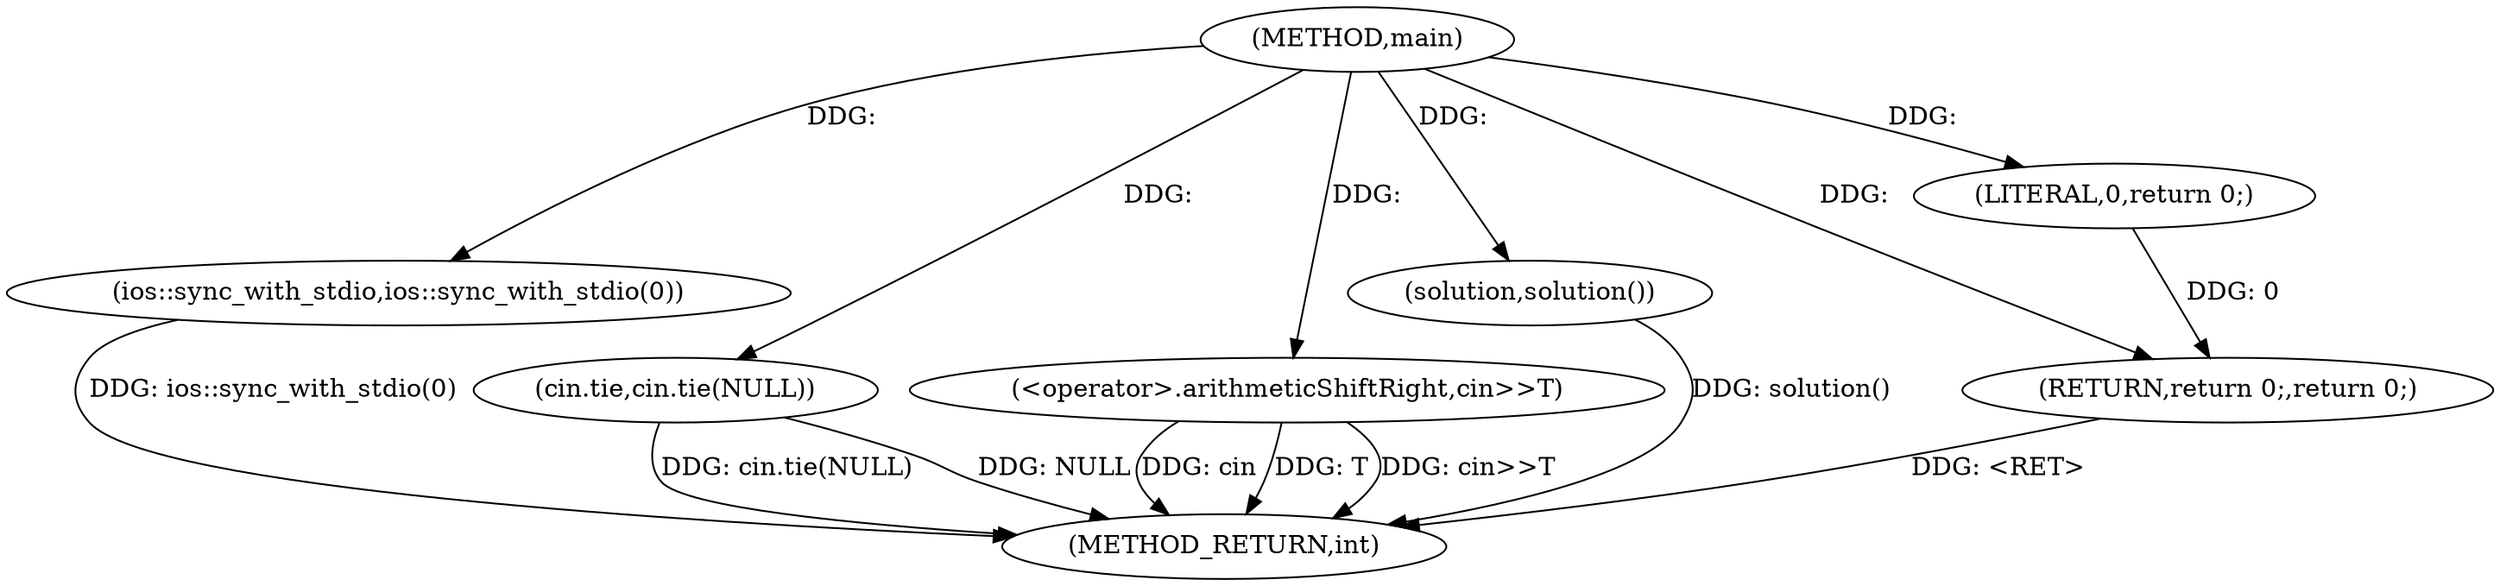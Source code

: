 digraph "main" {  
"1000135" [label = "(METHOD,main)" ]
"1000149" [label = "(METHOD_RETURN,int)" ]
"1000137" [label = "(ios::sync_with_stdio,ios::sync_with_stdio(0))" ]
"1000139" [label = "(cin.tie,cin.tie(NULL))" ]
"1000142" [label = "(<operator>.arithmeticShiftRight,cin>>T)" ]
"1000147" [label = "(RETURN,return 0;,return 0;)" ]
"1000146" [label = "(solution,solution())" ]
"1000148" [label = "(LITERAL,0,return 0;)" ]
  "1000147" -> "1000149"  [ label = "DDG: <RET>"] 
  "1000137" -> "1000149"  [ label = "DDG: ios::sync_with_stdio(0)"] 
  "1000139" -> "1000149"  [ label = "DDG: cin.tie(NULL)"] 
  "1000142" -> "1000149"  [ label = "DDG: T"] 
  "1000142" -> "1000149"  [ label = "DDG: cin>>T"] 
  "1000146" -> "1000149"  [ label = "DDG: solution()"] 
  "1000142" -> "1000149"  [ label = "DDG: cin"] 
  "1000139" -> "1000149"  [ label = "DDG: NULL"] 
  "1000148" -> "1000147"  [ label = "DDG: 0"] 
  "1000135" -> "1000147"  [ label = "DDG: "] 
  "1000135" -> "1000137"  [ label = "DDG: "] 
  "1000135" -> "1000139"  [ label = "DDG: "] 
  "1000135" -> "1000142"  [ label = "DDG: "] 
  "1000135" -> "1000146"  [ label = "DDG: "] 
  "1000135" -> "1000148"  [ label = "DDG: "] 
}
